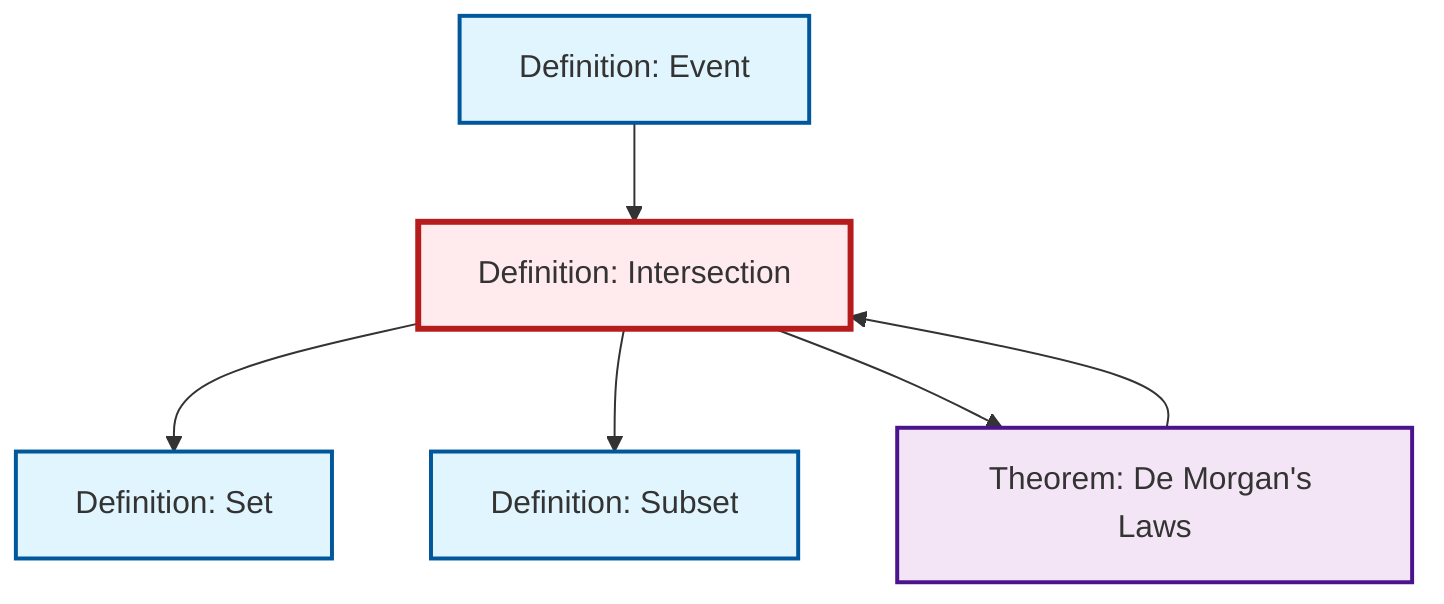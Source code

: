 graph TD
    classDef definition fill:#e1f5fe,stroke:#01579b,stroke-width:2px
    classDef theorem fill:#f3e5f5,stroke:#4a148c,stroke-width:2px
    classDef axiom fill:#fff3e0,stroke:#e65100,stroke-width:2px
    classDef example fill:#e8f5e9,stroke:#1b5e20,stroke-width:2px
    classDef current fill:#ffebee,stroke:#b71c1c,stroke-width:3px
    def-subset["Definition: Subset"]:::definition
    def-set["Definition: Set"]:::definition
    def-event["Definition: Event"]:::definition
    thm-de-morgan["Theorem: De Morgan's Laws"]:::theorem
    def-intersection["Definition: Intersection"]:::definition
    def-event --> def-intersection
    thm-de-morgan --> def-intersection
    def-intersection --> def-set
    def-intersection --> def-subset
    def-intersection --> thm-de-morgan
    class def-intersection current